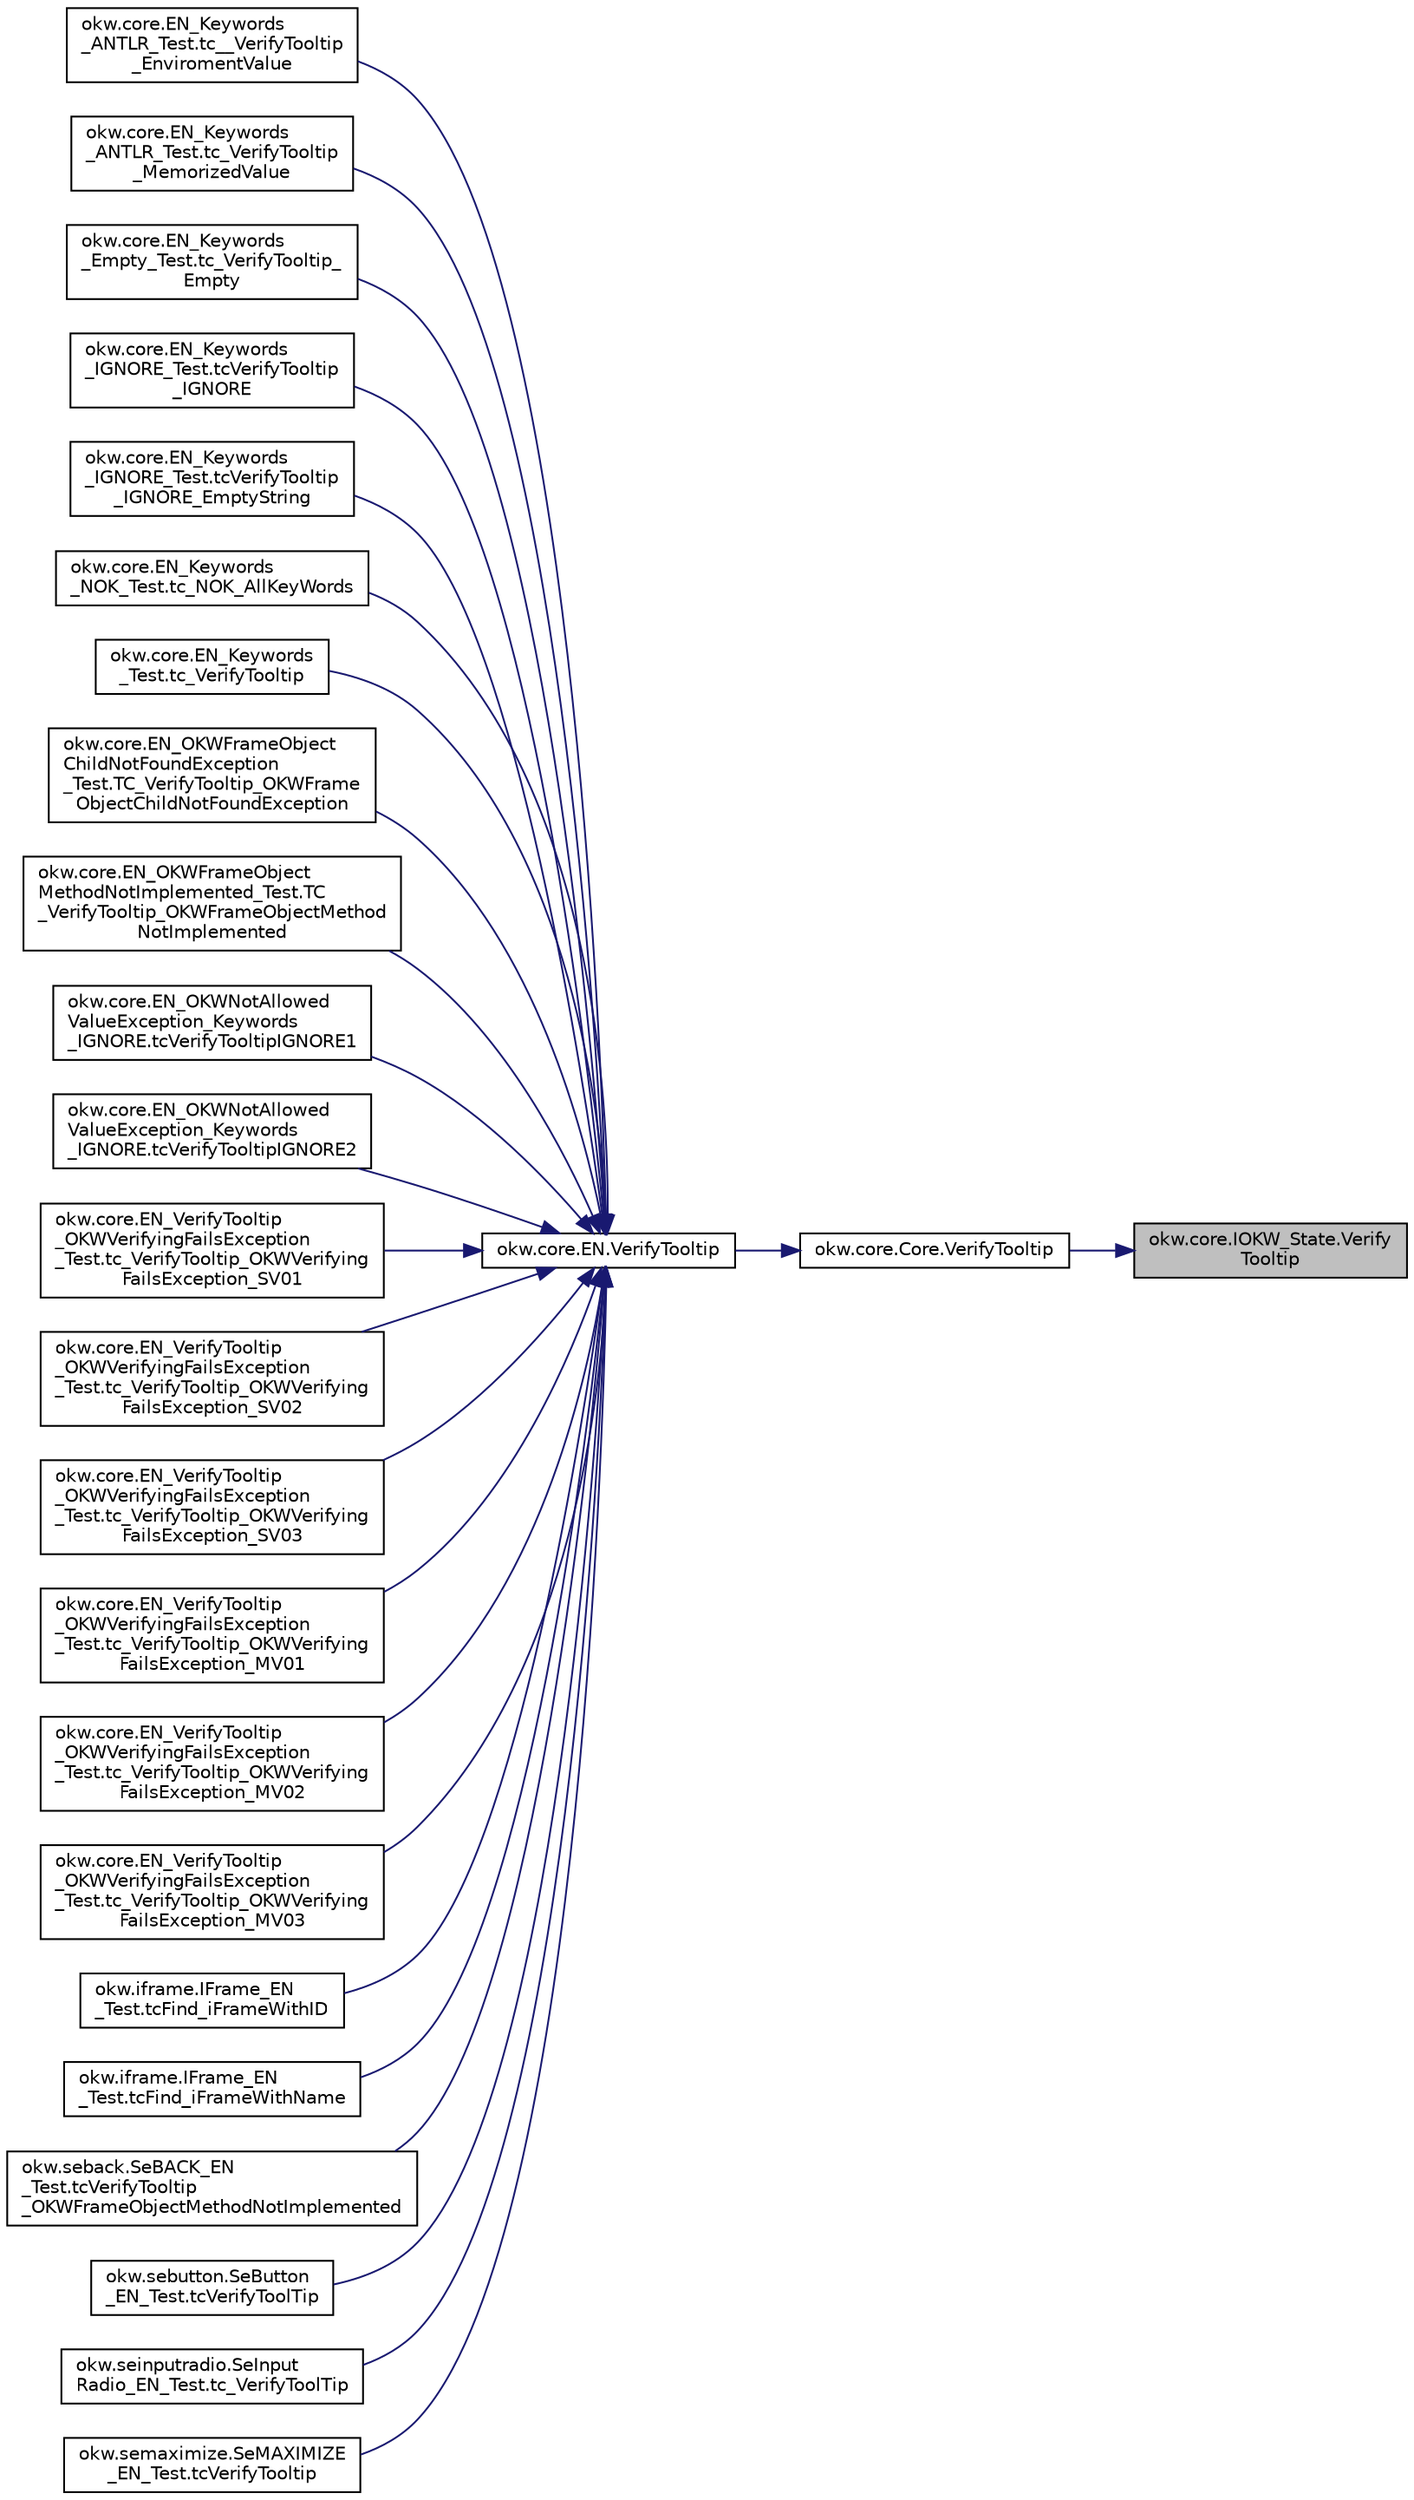 digraph "okw.core.IOKW_State.VerifyTooltip"
{
 // INTERACTIVE_SVG=YES
 // LATEX_PDF_SIZE
  edge [fontname="Helvetica",fontsize="10",labelfontname="Helvetica",labelfontsize="10"];
  node [fontname="Helvetica",fontsize="10",shape=record];
  rankdir="RL";
  Node4230 [label="okw.core.IOKW_State.Verify\lTooltip",height=0.2,width=0.4,color="black", fillcolor="grey75", style="filled", fontcolor="black",tooltip="Prüft den Tooltip-Text eines Objektes."];
  Node4230 -> Node4231 [dir="back",color="midnightblue",fontsize="10",style="solid",fontname="Helvetica"];
  Node4231 [label="okw.core.Core.VerifyTooltip",height=0.2,width=0.4,color="black", fillcolor="white", style="filled",URL="$classokw_1_1core_1_1_core.html#aa53c4a10dcd4eb1a6ae2c41eb9f23ee2",tooltip="Prüft den Tooltip-Text eines Objektes."];
  Node4231 -> Node4232 [dir="back",color="midnightblue",fontsize="10",style="solid",fontname="Helvetica"];
  Node4232 [label="okw.core.EN.VerifyTooltip",height=0.2,width=0.4,color="black", fillcolor="white", style="filled",URL="$classokw_1_1core_1_1_e_n.html#a7a19b4149e808ffc7fbaca9d0e6412b3",tooltip="Prüft den Tooltip-Text eines Objektes."];
  Node4232 -> Node4233 [dir="back",color="midnightblue",fontsize="10",style="solid",fontname="Helvetica"];
  Node4233 [label="okw.core.EN_Keywords\l_ANTLR_Test.tc__VerifyTooltip\l_EnviromentValue",height=0.2,width=0.4,color="black", fillcolor="white", style="filled",URL="$classokw_1_1core_1_1_e_n___keywords___a_n_t_l_r___test.html#a4ad606615476d86141bdb598f2c21666",tooltip=" "];
  Node4232 -> Node4234 [dir="back",color="midnightblue",fontsize="10",style="solid",fontname="Helvetica"];
  Node4234 [label="okw.core.EN_Keywords\l_ANTLR_Test.tc_VerifyTooltip\l_MemorizedValue",height=0.2,width=0.4,color="black", fillcolor="white", style="filled",URL="$classokw_1_1core_1_1_e_n___keywords___a_n_t_l_r___test.html#af6fc2eaf63a00647e7cf20878a2b7536",tooltip=" "];
  Node4232 -> Node4235 [dir="back",color="midnightblue",fontsize="10",style="solid",fontname="Helvetica"];
  Node4235 [label="okw.core.EN_Keywords\l_Empty_Test.tc_VerifyTooltip_\lEmpty",height=0.2,width=0.4,color="black", fillcolor="white", style="filled",URL="$classokw_1_1core_1_1_e_n___keywords___empty___test.html#a9fc53dc3dc66074ac611851720cb9a94",tooltip="Prüft \"${EMPTY}\" für das Schlüsselwort VerifyValue(string,string)"];
  Node4232 -> Node4236 [dir="back",color="midnightblue",fontsize="10",style="solid",fontname="Helvetica"];
  Node4236 [label="okw.core.EN_Keywords\l_IGNORE_Test.tcVerifyTooltip\l_IGNORE",height=0.2,width=0.4,color="black", fillcolor="white", style="filled",URL="$classokw_1_1core_1_1_e_n___keywords___i_g_n_o_r_e___test.html#aaa254c68e91fda79f5c89f00701ab867",tooltip=" "];
  Node4232 -> Node4237 [dir="back",color="midnightblue",fontsize="10",style="solid",fontname="Helvetica"];
  Node4237 [label="okw.core.EN_Keywords\l_IGNORE_Test.tcVerifyTooltip\l_IGNORE_EmptyString",height=0.2,width=0.4,color="black", fillcolor="white", style="filled",URL="$classokw_1_1core_1_1_e_n___keywords___i_g_n_o_r_e___test.html#ac3eae8ec7b4e04855ee49375c469f6d6",tooltip=" "];
  Node4232 -> Node4238 [dir="back",color="midnightblue",fontsize="10",style="solid",fontname="Helvetica"];
  Node4238 [label="okw.core.EN_Keywords\l_NOK_Test.tc_NOK_AllKeyWords",height=0.2,width=0.4,color="black", fillcolor="white", style="filled",URL="$classokw_1_1core_1_1_e_n___keywords___n_o_k___test.html#a81a960a2341dfb0e27da7871291c84dc",tooltip="Prüft methoden aufruf für einen einfachen Click."];
  Node4232 -> Node4239 [dir="back",color="midnightblue",fontsize="10",style="solid",fontname="Helvetica"];
  Node4239 [label="okw.core.EN_Keywords\l_Test.tc_VerifyTooltip",height=0.2,width=0.4,color="black", fillcolor="white", style="filled",URL="$classokw_1_1core_1_1_e_n___keywords___test.html#acd9fb68b19c937fd107640c6fd56338c",tooltip="\"Normaler\" Testfall für das Schlüsselwort VerifyCaption."];
  Node4232 -> Node4240 [dir="back",color="midnightblue",fontsize="10",style="solid",fontname="Helvetica"];
  Node4240 [label="okw.core.EN_OKWFrameObject\lChildNotFoundException\l_Test.TC_VerifyTooltip_OKWFrame\lObjectChildNotFoundException",height=0.2,width=0.4,color="black", fillcolor="white", style="filled",URL="$classokw_1_1core_1_1_e_n___o_k_w_frame_object_child_not_found_exception___test.html#ac46576609538e5edf8dd2265dd8306c6",tooltip="Prüft ob die Ausnahme OKWFrameObjectChildNotFoundException durch die LFC-VerifyValue ausgelöst wird,..."];
  Node4232 -> Node4241 [dir="back",color="midnightblue",fontsize="10",style="solid",fontname="Helvetica"];
  Node4241 [label="okw.core.EN_OKWFrameObject\lMethodNotImplemented_Test.TC\l_VerifyTooltip_OKWFrameObjectMethod\lNotImplemented",height=0.2,width=0.4,color="black", fillcolor="white", style="filled",URL="$classokw_1_1core_1_1_e_n___o_k_w_frame_object_method_not_implemented___test.html#a2d83a9bb5ad1bf7e685a32a558aaa0bc",tooltip="Prüft ob die Ausnahme OKWFrameObjectMethodNotImplemented von VerifyTooltip( FN, ExpVal ) ausgelöst wi..."];
  Node4232 -> Node4242 [dir="back",color="midnightblue",fontsize="10",style="solid",fontname="Helvetica"];
  Node4242 [label="okw.core.EN_OKWNotAllowed\lValueException_Keywords\l_IGNORE.tcVerifyTooltipIGNORE1",height=0.2,width=0.4,color="black", fillcolor="white", style="filled",URL="$classokw_1_1core_1_1_e_n___o_k_w_not_allowed_value_exception___keywords___i_g_n_o_r_e.html#a4631339fd8d3fa1a2b5975e33bcf3f1d",tooltip="Prüft ob \"${IGNORE} \" die Ausnahme okw.exceptions.OKWNotAllowedValueException auslöst."];
  Node4232 -> Node4243 [dir="back",color="midnightblue",fontsize="10",style="solid",fontname="Helvetica"];
  Node4243 [label="okw.core.EN_OKWNotAllowed\lValueException_Keywords\l_IGNORE.tcVerifyTooltipIGNORE2",height=0.2,width=0.4,color="black", fillcolor="white", style="filled",URL="$classokw_1_1core_1_1_e_n___o_k_w_not_allowed_value_exception___keywords___i_g_n_o_r_e.html#a3fecf3a3667a64f92cc8abcdd772c8e5",tooltip="Prüft ob \"\"${IGNORE}${TCN}\" die Ausnahme okw.exceptions.OKWNotAllowedValueException auslöst."];
  Node4232 -> Node4244 [dir="back",color="midnightblue",fontsize="10",style="solid",fontname="Helvetica"];
  Node4244 [label="okw.core.EN_VerifyTooltip\l_OKWVerifyingFailsException\l_Test.tc_VerifyTooltip_OKWVerifying\lFailsException_SV01",height=0.2,width=0.4,color="black", fillcolor="white", style="filled",URL="$classokw_1_1core_1_1_e_n___verify_tooltip___o_k_w_verifying_fails_exception___test.html#a4154573bd2215db32edeab3e4d3cd2c6",tooltip="Prüft, ob die Ausnahme OKWVerifyingFailsException bei einem Soll/Ist-Vergleich ausgelöst wird."];
  Node4232 -> Node4245 [dir="back",color="midnightblue",fontsize="10",style="solid",fontname="Helvetica"];
  Node4245 [label="okw.core.EN_VerifyTooltip\l_OKWVerifyingFailsException\l_Test.tc_VerifyTooltip_OKWVerifying\lFailsException_SV02",height=0.2,width=0.4,color="black", fillcolor="white", style="filled",URL="$classokw_1_1core_1_1_e_n___verify_tooltip___o_k_w_verifying_fails_exception___test.html#a093e47d359d7d27c4bcf18be036d31c6",tooltip="Prüft, ob die Ausnahme OKWVerifyingFailsException bei einem Soll/Ist-Vergleich ausgelöst wird."];
  Node4232 -> Node4246 [dir="back",color="midnightblue",fontsize="10",style="solid",fontname="Helvetica"];
  Node4246 [label="okw.core.EN_VerifyTooltip\l_OKWVerifyingFailsException\l_Test.tc_VerifyTooltip_OKWVerifying\lFailsException_SV03",height=0.2,width=0.4,color="black", fillcolor="white", style="filled",URL="$classokw_1_1core_1_1_e_n___verify_tooltip___o_k_w_verifying_fails_exception___test.html#a5836eb0c73c157dd641ca7018f26b2c3",tooltip="Prüft, ob die Ausnahme OKWVerifyingFailsException bei einem Soll/Ist-Vergleich ausgelöst wird."];
  Node4232 -> Node4247 [dir="back",color="midnightblue",fontsize="10",style="solid",fontname="Helvetica"];
  Node4247 [label="okw.core.EN_VerifyTooltip\l_OKWVerifyingFailsException\l_Test.tc_VerifyTooltip_OKWVerifying\lFailsException_MV01",height=0.2,width=0.4,color="black", fillcolor="white", style="filled",URL="$classokw_1_1core_1_1_e_n___verify_tooltip___o_k_w_verifying_fails_exception___test.html#afd2d3f8ba38ae6d7cd04aecbd34d62e8",tooltip="Prüft, ob die Ausnahme OKWVerifyingFailsException bei einem Soll/Ist-Vergleich ausgelöst wird."];
  Node4232 -> Node4248 [dir="back",color="midnightblue",fontsize="10",style="solid",fontname="Helvetica"];
  Node4248 [label="okw.core.EN_VerifyTooltip\l_OKWVerifyingFailsException\l_Test.tc_VerifyTooltip_OKWVerifying\lFailsException_MV02",height=0.2,width=0.4,color="black", fillcolor="white", style="filled",URL="$classokw_1_1core_1_1_e_n___verify_tooltip___o_k_w_verifying_fails_exception___test.html#a5c0d99347013a0d2de1b9687a6471364",tooltip="Prüft, ob die Ausnahme OKWVerifyingFailsException bei einem Soll/Ist-Vergleich ausgelöst wird."];
  Node4232 -> Node4249 [dir="back",color="midnightblue",fontsize="10",style="solid",fontname="Helvetica"];
  Node4249 [label="okw.core.EN_VerifyTooltip\l_OKWVerifyingFailsException\l_Test.tc_VerifyTooltip_OKWVerifying\lFailsException_MV03",height=0.2,width=0.4,color="black", fillcolor="white", style="filled",URL="$classokw_1_1core_1_1_e_n___verify_tooltip___o_k_w_verifying_fails_exception___test.html#aa8e11ade33902ea207796749753d42d8",tooltip="Prüft, ob die Ausnahme OKWVerifyingFailsException bei einem Soll/Ist-Vergleich ausgelöst wird."];
  Node4232 -> Node4250 [dir="back",color="midnightblue",fontsize="10",style="solid",fontname="Helvetica"];
  Node4250 [label="okw.iframe.IFrame_EN\l_Test.tcFind_iFrameWithID",height=0.2,width=0.4,color="black", fillcolor="white", style="filled",URL="$classokw_1_1iframe_1_1_i_frame___e_n___test.html#adee33017452489e5a0ef80aaafb626cc",tooltip="Testet die Implementierung des Schlüsselwortes ClickOn( FN ) für Klasse SeBACK ."];
  Node4232 -> Node4251 [dir="back",color="midnightblue",fontsize="10",style="solid",fontname="Helvetica"];
  Node4251 [label="okw.iframe.IFrame_EN\l_Test.tcFind_iFrameWithName",height=0.2,width=0.4,color="black", fillcolor="white", style="filled",URL="$classokw_1_1iframe_1_1_i_frame___e_n___test.html#aab35fb15a8b81f6ff5ac834683b47b7d",tooltip="Testet die Implementierung des Schlüsselwortes ClickOn( FN ) für Klasse SeBACK ."];
  Node4232 -> Node4252 [dir="back",color="midnightblue",fontsize="10",style="solid",fontname="Helvetica"];
  Node4252 [label="okw.seback.SeBACK_EN\l_Test.tcVerifyTooltip\l_OKWFrameObjectMethodNotImplemented",height=0.2,width=0.4,color="black", fillcolor="white", style="filled",URL="$classokw_1_1seback_1_1_se_b_a_c_k___e_n___test.html#a73262d4d2e6a76abf88772d52a116846",tooltip="Test des Schlüsselwortes \"VerifyTooltip( FN, ExpVal ) für SeBACK."];
  Node4232 -> Node4253 [dir="back",color="midnightblue",fontsize="10",style="solid",fontname="Helvetica"];
  Node4253 [label="okw.sebutton.SeButton\l_EN_Test.tcVerifyToolTip",height=0.2,width=0.4,color="black", fillcolor="white", style="filled",URL="$classokw_1_1sebutton_1_1_se_button___e_n___test.html#a3c0bda196d93ffad013a52a7e4e8ad6b",tooltip="Test des Schlüsselwortes VerifyToolTip für den GUI-Adapter SeButton."];
  Node4232 -> Node4254 [dir="back",color="midnightblue",fontsize="10",style="solid",fontname="Helvetica"];
  Node4254 [label="okw.seinputradio.SeInput\lRadio_EN_Test.tc_VerifyToolTip",height=0.2,width=0.4,color="black", fillcolor="white", style="filled",URL="$classokw_1_1seinputradio_1_1_se_input_radio___e_n___test.html#a4f95c220c0bd0f4090fafff529fcfdc3",tooltip="Test des Schlüsselwortes VerifyToolTip für den GUI-Adapter SeInputRadio."];
  Node4232 -> Node4255 [dir="back",color="midnightblue",fontsize="10",style="solid",fontname="Helvetica"];
  Node4255 [label="okw.semaximize.SeMAXIMIZE\l_EN_Test.tcVerifyTooltip",height=0.2,width=0.4,color="black", fillcolor="white", style="filled",URL="$classokw_1_1semaximize_1_1_se_m_a_x_i_m_i_z_e___e_n___test.html#afd5d58d8fb1b537a6f1a4a1bb1b8dded",tooltip="Test des Schlüsselwortes \"VerifyTooltip( FN, ExpVal ) für SeMAXIMIZE."];
}

